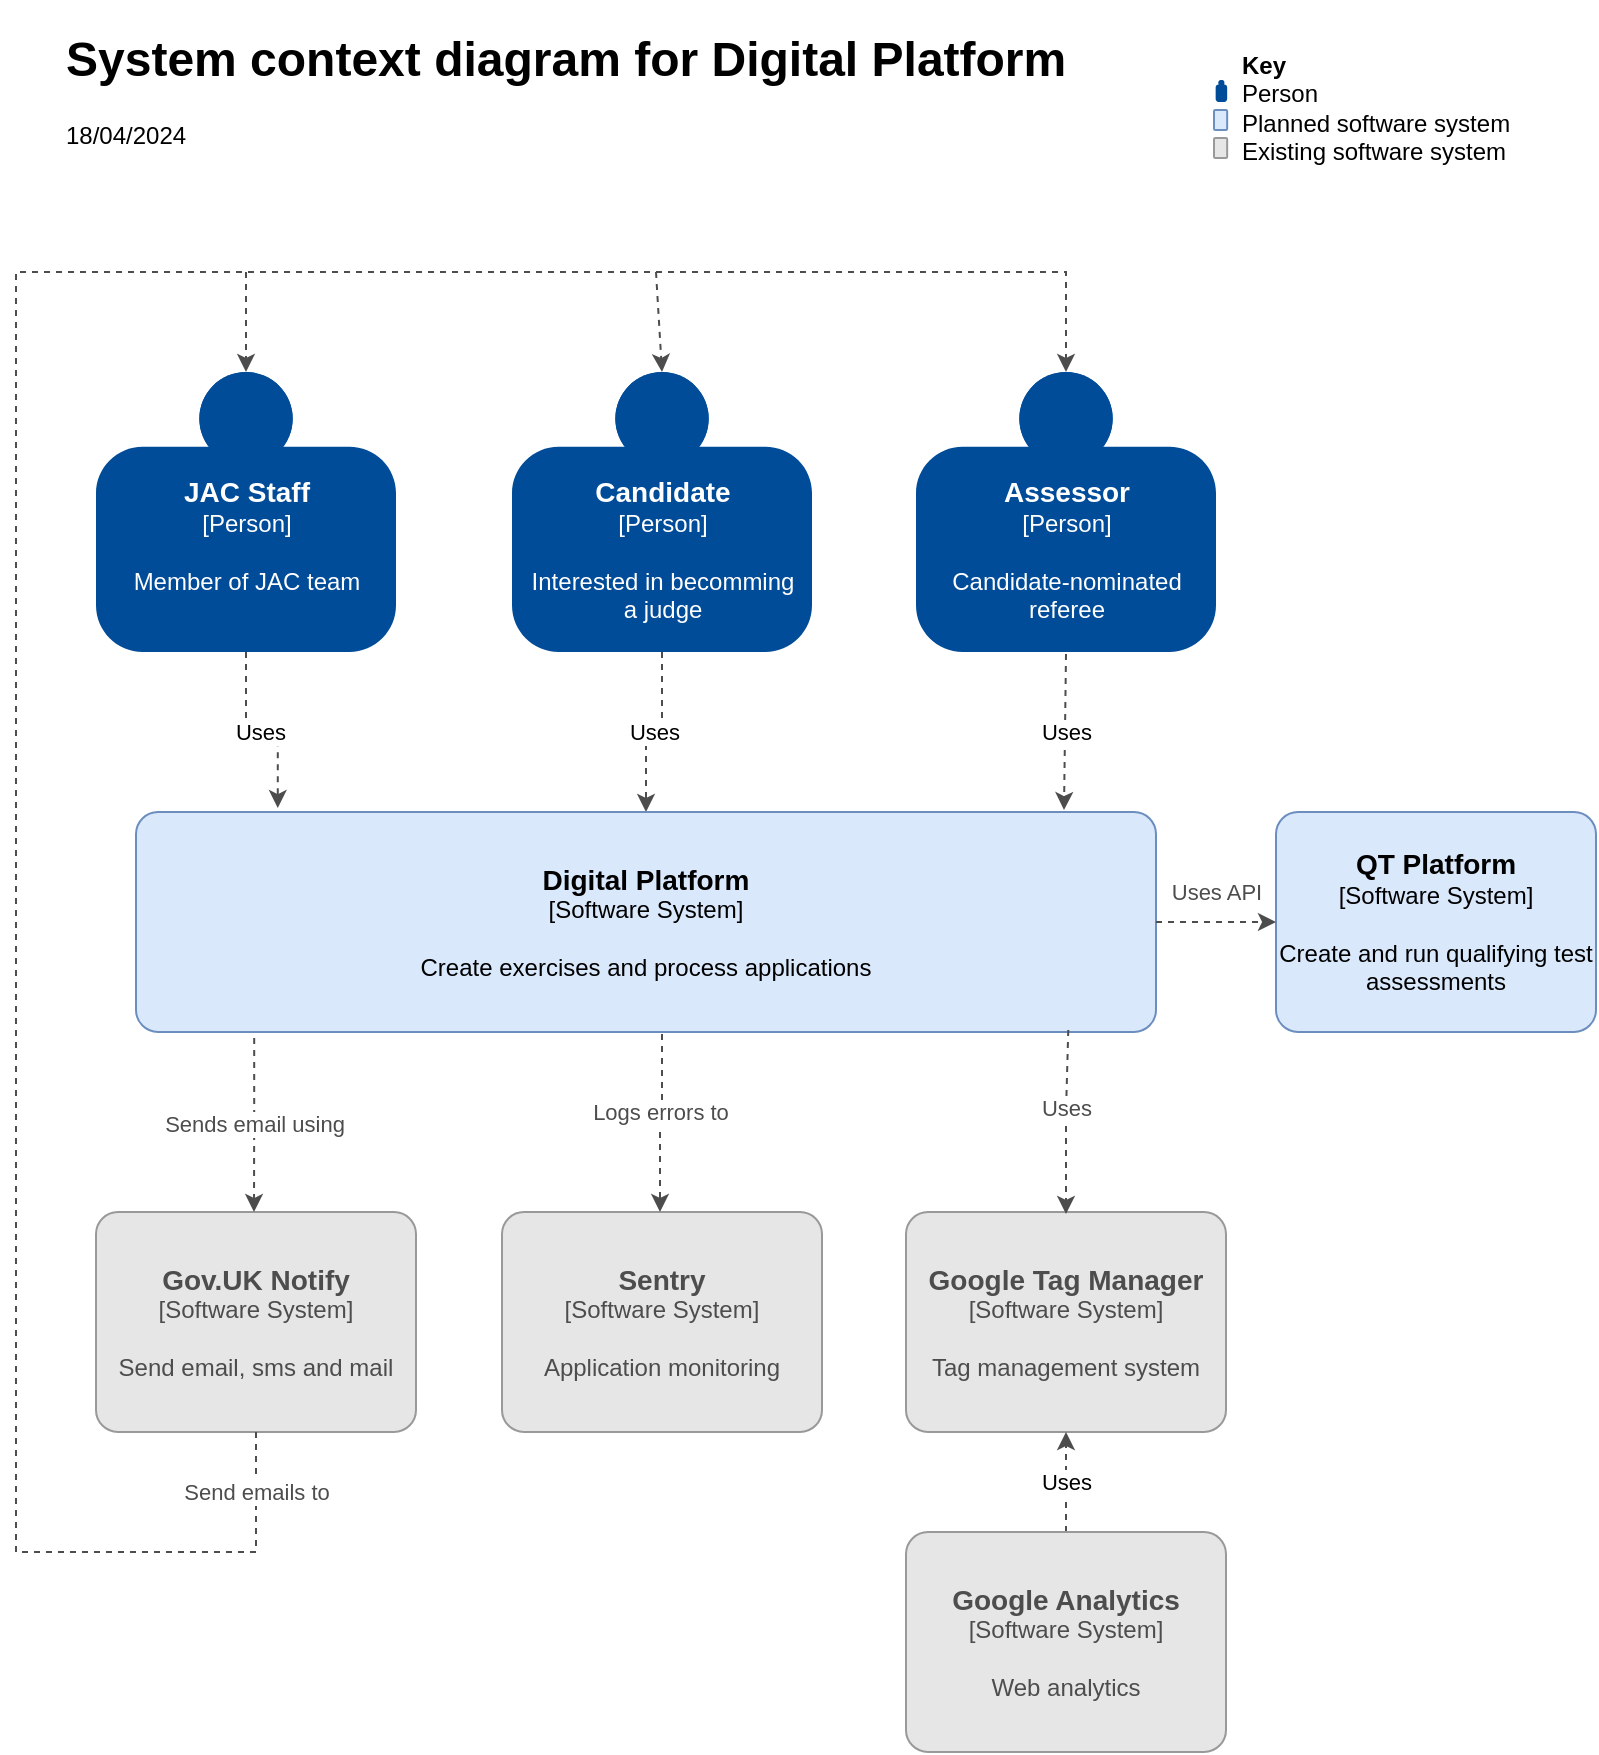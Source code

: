 <mxfile version="24.2.5" type="github" pages="3">
  <diagram id="oyVTfbrthm_-wxzk1ZXb" name="Context">
    <mxGraphModel dx="1026" dy="686" grid="1" gridSize="10" guides="1" tooltips="1" connect="1" arrows="1" fold="1" page="1" pageScale="1" pageWidth="827" pageHeight="1169" math="0" shadow="0">
      <root>
        <mxCell id="0" />
        <mxCell id="1" parent="0" />
        <mxCell id="NtYJZDPGMn4Rj3Byr3jy-1" value="Uses" style="edgeStyle=orthogonalEdgeStyle;rounded=0;orthogonalLoop=1;jettySize=auto;html=1;dashed=1;endArrow=classic;endFill=1;strokeColor=#4D4D4D;fontColor=#000000;entryX=0.139;entryY=-0.018;entryDx=0;entryDy=0;entryPerimeter=0;" parent="1" source="Yy4u_d4SeMjxJnoAWtQS-2" target="Yy4u_d4SeMjxJnoAWtQS-10" edge="1">
          <mxGeometry relative="1" as="geometry" />
        </mxCell>
        <mxCell id="Yy4u_d4SeMjxJnoAWtQS-2" value="&lt;div&gt;&lt;font size=&quot;1&quot;&gt;&lt;b style=&quot;font-size: 14px&quot;&gt;JAC Staff&lt;/b&gt;&lt;/font&gt;&lt;/div&gt;&lt;div&gt;[Person]&lt;b&gt;&lt;br&gt;&lt;/b&gt;&lt;/div&gt;&lt;div&gt;&lt;b&gt;&lt;br&gt;&lt;/b&gt;&lt;/div&gt;&lt;div&gt;Member of JAC team&lt;/div&gt;&lt;div&gt;&lt;b&gt;&lt;br&gt;&lt;/b&gt;&lt;/div&gt;" style="html=1;dashed=0;whitespace=wrap;shape=mxgraph.c4.person;align=center;points=[[0.5,0,0],[1,0.5,0],[1,0.75,0],[0.75,1,0],[0.5,1,0],[0.25,1,0],[0,0.75,0],[0,0.5,0]];fillColor=#004C99;fontColor=#FFFFFF;strokeColor=none;" parent="1" vertex="1">
          <mxGeometry x="70" y="230" width="150" height="140" as="geometry" />
        </mxCell>
        <mxCell id="Yy4u_d4SeMjxJnoAWtQS-7" style="edgeStyle=orthogonalEdgeStyle;rounded=0;orthogonalLoop=1;jettySize=auto;html=1;exitX=0.5;exitY=1;exitDx=0;exitDy=0;exitPerimeter=0;" parent="1" source="Yy4u_d4SeMjxJnoAWtQS-2" target="Yy4u_d4SeMjxJnoAWtQS-2" edge="1">
          <mxGeometry relative="1" as="geometry" />
        </mxCell>
        <mxCell id="NtYJZDPGMn4Rj3Byr3jy-10" value="&lt;div&gt;Uses&lt;/div&gt;" style="edgeStyle=orthogonalEdgeStyle;rounded=0;orthogonalLoop=1;jettySize=auto;html=1;dashed=1;endArrow=classic;endFill=1;strokeColor=#4D4D4D;fontColor=#000000;" parent="1" source="Yy4u_d4SeMjxJnoAWtQS-8" target="Yy4u_d4SeMjxJnoAWtQS-10" edge="1">
          <mxGeometry relative="1" as="geometry" />
        </mxCell>
        <mxCell id="Yy4u_d4SeMjxJnoAWtQS-8" value="&lt;div&gt;&lt;font size=&quot;1&quot;&gt;&lt;b style=&quot;font-size: 14px&quot;&gt;Candidate&lt;/b&gt;&lt;/font&gt;&lt;/div&gt;&lt;div&gt;[Person]&lt;b&gt;&lt;br&gt;&lt;/b&gt;&lt;/div&gt;&lt;div&gt;&lt;b&gt;&lt;br&gt;&lt;/b&gt;&lt;/div&gt;&lt;div&gt;Interested in becomming&lt;/div&gt;&lt;div&gt; a judge&lt;b&gt;&lt;br&gt;&lt;/b&gt;&lt;/div&gt;" style="html=1;dashed=0;whitespace=wrap;shape=mxgraph.c4.person;align=center;points=[[0.5,0,0],[1,0.5,0],[1,0.75,0],[0.75,1,0],[0.5,1,0],[0.25,1,0],[0,0.75,0],[0,0.5,0]];fillColor=#004C99;fontColor=#FFFFFF;strokeColor=none;" parent="1" vertex="1">
          <mxGeometry x="278" y="230" width="150" height="140" as="geometry" />
        </mxCell>
        <mxCell id="Yy4u_d4SeMjxJnoAWtQS-9" value="&lt;div&gt;&lt;font size=&quot;1&quot;&gt;&lt;b style=&quot;font-size: 14px&quot;&gt;Assessor&lt;/b&gt;&lt;/font&gt;&lt;/div&gt;&lt;div&gt;[Person]&lt;b&gt;&lt;br&gt;&lt;/b&gt;&lt;/div&gt;&lt;div&gt;&lt;b&gt;&lt;br&gt;&lt;/b&gt;&lt;/div&gt;&lt;div&gt;Candidate-nominated &lt;br&gt;&lt;/div&gt;&lt;div&gt;referee&lt;b&gt;&lt;br&gt;&lt;/b&gt;&lt;/div&gt;" style="html=1;dashed=0;whitespace=wrap;shape=mxgraph.c4.person;align=center;points=[[0.5,0,0],[1,0.5,0],[1,0.75,0],[0.75,1,0],[0.5,1,0],[0.25,1,0],[0,0.75,0],[0,0.5,0]];fillColor=#004C99;fontColor=#FFFFFF;strokeColor=none;" parent="1" vertex="1">
          <mxGeometry x="480" y="230" width="150" height="140" as="geometry" />
        </mxCell>
        <UserObject label="&lt;font size=&quot;1&quot;&gt;&lt;b style=&quot;font-size: 14px&quot;&gt;Digital Platform&lt;br&gt;&lt;/b&gt;&lt;/font&gt;&lt;div&gt;[Software System]&lt;/div&gt;&lt;br&gt;&lt;div&gt;Create exercises and process applications&lt;br&gt;&lt;/div&gt;" id="Yy4u_d4SeMjxJnoAWtQS-10">
          <mxCell style="rounded=1;whiteSpace=wrap;html=1;labelBackgroundColor=none;fillColor=#dae8fc;fontColor=#000000;align=center;arcSize=10;strokeColor=#6c8ebf;points=[[0.25,0,0],[0.5,0,0],[0.75,0,0],[1,0.25,0],[1,0.5,0],[1,0.75,0],[0.75,1,0],[0.5,1,0],[0.25,1,0],[0,0.75,0],[0,0.5,0],[0,0.25,0]];" parent="1" vertex="1">
            <mxGeometry x="90" y="450" width="510" height="110" as="geometry" />
          </mxCell>
        </UserObject>
        <mxCell id="Yy4u_d4SeMjxJnoAWtQS-14" value="&lt;b style=&quot;font-size: 14px&quot;&gt;Gov.UK Notify&lt;br&gt;&lt;/b&gt;&lt;div&gt;[Software System]&lt;/div&gt;&lt;br&gt;&lt;div&gt;Send email, sms and mail&lt;br&gt;&lt;/div&gt;" style="rounded=1;whiteSpace=wrap;html=1;labelBackgroundColor=none;align=center;arcSize=10;points=[[0.25,0,0],[0.5,0,0],[0.75,0,0],[1,0.25,0],[1,0.5,0],[1,0.75,0],[0.75,1,0],[0.5,1,0],[0.25,1,0],[0,0.75,0],[0,0.5,0],[0,0.25,0]];fillColor=#E6E6E6;fontColor=#4D4D4D;strokeColor=#999999;" parent="1" vertex="1">
          <mxGeometry x="70" y="650" width="160" height="110.0" as="geometry" />
        </mxCell>
        <mxCell id="Yy4u_d4SeMjxJnoAWtQS-22" value="" style="endArrow=none;html=1;rounded=0;dashed=1;strokeColor=#4D4D4D;fontColor=#4D4D4D;" parent="1" edge="1">
          <mxGeometry width="50" height="50" relative="1" as="geometry">
            <mxPoint x="353" y="600" as="sourcePoint" />
            <mxPoint x="353" y="560" as="targetPoint" />
            <Array as="points" />
          </mxGeometry>
        </mxCell>
        <mxCell id="Yy4u_d4SeMjxJnoAWtQS-24" value="Sends email using" style="edgeStyle=orthogonalEdgeStyle;rounded=0;orthogonalLoop=1;jettySize=auto;html=1;dashed=1;strokeColor=#4D4D4D;fontColor=#4D4D4D;exitX=0.028;exitY=1.027;exitDx=0;exitDy=0;exitPerimeter=0;" parent="1" edge="1">
          <mxGeometry relative="1" as="geometry">
            <mxPoint x="149.1" y="562.97" as="sourcePoint" />
            <mxPoint x="149" y="650" as="targetPoint" />
            <mxPoint as="offset" />
            <Array as="points">
              <mxPoint x="149" y="600" />
              <mxPoint x="149" y="600" />
            </Array>
          </mxGeometry>
        </mxCell>
        <mxCell id="Yy4u_d4SeMjxJnoAWtQS-25" value="Send emails to" style="endArrow=classic;html=1;edgeStyle=orthogonalEdgeStyle;rounded=0;entryX=0.5;entryY=0;entryDx=0;entryDy=0;entryPerimeter=0;dashed=1;strokeColor=#4D4D4D;fontColor=#4D4D4D;exitX=0.5;exitY=1;exitDx=0;exitDy=0;exitPerimeter=0;" parent="1" source="Yy4u_d4SeMjxJnoAWtQS-14" target="Yy4u_d4SeMjxJnoAWtQS-9" edge="1">
          <mxGeometry x="-0.957" width="50" height="50" relative="1" as="geometry">
            <mxPoint x="400" y="560" as="sourcePoint" />
            <mxPoint x="560" y="160" as="targetPoint" />
            <Array as="points">
              <mxPoint x="150" y="820" />
              <mxPoint x="30" y="820" />
              <mxPoint x="30" y="180" />
              <mxPoint x="555" y="180" />
            </Array>
            <mxPoint as="offset" />
          </mxGeometry>
        </mxCell>
        <mxCell id="Yy4u_d4SeMjxJnoAWtQS-26" value="" style="endArrow=classic;html=1;dashed=1;rounded=0;entryX=0.5;entryY=0;entryDx=0;entryDy=0;entryPerimeter=0;strokeColor=#4D4D4D;fontColor=#4D4D4D;" parent="1" target="Yy4u_d4SeMjxJnoAWtQS-8" edge="1">
          <mxGeometry width="50" height="50" relative="1" as="geometry">
            <mxPoint x="350" y="180" as="sourcePoint" />
            <mxPoint x="450" y="170" as="targetPoint" />
          </mxGeometry>
        </mxCell>
        <mxCell id="Yy4u_d4SeMjxJnoAWtQS-27" value="" style="endArrow=classic;html=1;dashed=1;rounded=0;entryX=0.5;entryY=0;entryDx=0;entryDy=0;entryPerimeter=0;strokeColor=#4D4D4D;fontColor=#4D4D4D;" parent="1" edge="1">
          <mxGeometry width="50" height="50" relative="1" as="geometry">
            <mxPoint x="145" y="180" as="sourcePoint" />
            <mxPoint x="145" y="230" as="targetPoint" />
          </mxGeometry>
        </mxCell>
        <mxCell id="Yy4u_d4SeMjxJnoAWtQS-28" value="&lt;b style=&quot;font-size: 14px&quot;&gt;Sentry&lt;br&gt;&lt;/b&gt;&lt;div&gt;[Software System]&lt;/div&gt;&lt;br&gt;&lt;div&gt;Application monitoring&lt;br&gt;&lt;/div&gt;" style="rounded=1;whiteSpace=wrap;html=1;labelBackgroundColor=none;align=center;arcSize=10;points=[[0.25,0,0],[0.5,0,0],[0.75,0,0],[1,0.25,0],[1,0.5,0],[1,0.75,0],[0.75,1,0],[0.5,1,0],[0.25,1,0],[0,0.75,0],[0,0.5,0],[0,0.25,0]];fillColor=#E6E6E6;fontColor=#4D4D4D;strokeColor=#999999;" parent="1" vertex="1">
          <mxGeometry x="273" y="650" width="160" height="110.0" as="geometry" />
        </mxCell>
        <mxCell id="Yy4u_d4SeMjxJnoAWtQS-29" value="Logs errors to" style="endArrow=classic;html=1;dashed=1;rounded=0;strokeColor=#4D4D4D;fontColor=#4D4D4D;" parent="1" edge="1">
          <mxGeometry x="-1" y="-10" width="50" height="50" relative="1" as="geometry">
            <mxPoint x="352" y="610" as="sourcePoint" />
            <mxPoint x="352" y="650" as="targetPoint" />
            <mxPoint x="10" y="-10" as="offset" />
          </mxGeometry>
        </mxCell>
        <mxCell id="Yy4u_d4SeMjxJnoAWtQS-30" value="&lt;font style=&quot;font-size: 14px&quot;&gt;&lt;b&gt;Google Tag Manager&lt;br&gt;&lt;/b&gt;&lt;/font&gt;&lt;div&gt;&lt;font style=&quot;font-size: 12px&quot;&gt;[&lt;/font&gt;Software System]&lt;/div&gt;&lt;br&gt;&lt;div&gt;Tag management system&lt;br&gt;&lt;/div&gt;" style="rounded=1;whiteSpace=wrap;html=1;labelBackgroundColor=none;align=center;arcSize=10;points=[[0.25,0,0],[0.5,0,0],[0.75,0,0],[1,0.25,0],[1,0.5,0],[1,0.75,0],[0.75,1,0],[0.5,1,0],[0.25,1,0],[0,0.75,0],[0,0.5,0],[0,0.25,0]];fillColor=#E6E6E6;fontColor=#4D4D4D;strokeColor=#999999;" parent="1" vertex="1">
          <mxGeometry x="475" y="650" width="160" height="110.0" as="geometry" />
        </mxCell>
        <mxCell id="Yy4u_d4SeMjxJnoAWtQS-39" value="Uses" style="edgeStyle=orthogonalEdgeStyle;rounded=0;orthogonalLoop=1;jettySize=auto;html=1;dashed=1;endArrow=classic;endFill=1;strokeColor=#4D4D4D;fontColor=#000000;" parent="1" source="Yy4u_d4SeMjxJnoAWtQS-31" target="Yy4u_d4SeMjxJnoAWtQS-30" edge="1">
          <mxGeometry relative="1" as="geometry" />
        </mxCell>
        <mxCell id="Yy4u_d4SeMjxJnoAWtQS-31" value="&lt;b style=&quot;font-size: 14px&quot;&gt;Google Analytics&lt;br&gt;&lt;/b&gt;&lt;div&gt;[Software System]&lt;/div&gt;&lt;br&gt;&lt;div&gt;Web analytics&lt;br&gt;&lt;/div&gt;" style="rounded=1;whiteSpace=wrap;html=1;labelBackgroundColor=none;align=center;arcSize=10;points=[[0.25,0,0],[0.5,0,0],[0.75,0,0],[1,0.25,0],[1,0.5,0],[1,0.75,0],[0.75,1,0],[0.5,1,0],[0.25,1,0],[0,0.75,0],[0,0.5,0],[0,0.25,0]];fillColor=#E6E6E6;fontColor=#4D4D4D;strokeColor=#999999;" parent="1" vertex="1">
          <mxGeometry x="475" y="810" width="160" height="110.0" as="geometry" />
        </mxCell>
        <mxCell id="Yy4u_d4SeMjxJnoAWtQS-32" value="Uses" style="endArrow=classic;html=1;dashed=1;rounded=0;entryX=0.5;entryY=0;entryDx=0;entryDy=0;entryPerimeter=0;strokeColor=#4D4D4D;fontColor=#4D4D4D;exitX=0.914;exitY=0.991;exitDx=0;exitDy=0;exitPerimeter=0;" parent="1" source="Yy4u_d4SeMjxJnoAWtQS-10" edge="1">
          <mxGeometry x="-0.146" width="50" height="50" relative="1" as="geometry">
            <mxPoint x="555" y="601" as="sourcePoint" />
            <mxPoint x="555" y="651" as="targetPoint" />
            <mxPoint as="offset" />
            <Array as="points">
              <mxPoint x="555" y="600" />
            </Array>
          </mxGeometry>
        </mxCell>
        <mxCell id="Yy4u_d4SeMjxJnoAWtQS-34" value="&lt;h1&gt;System context diagram for Digital Platform&lt;br&gt;&lt;/h1&gt;&lt;p&gt;18/04/2024&lt;/p&gt;" style="text;html=1;strokeColor=none;fillColor=none;spacing=5;spacingTop=-20;whiteSpace=wrap;overflow=hidden;rounded=0;align=left;" parent="1" vertex="1">
          <mxGeometry x="50" y="54" width="540" height="70" as="geometry" />
        </mxCell>
        <mxCell id="Yy4u_d4SeMjxJnoAWtQS-47" value="" style="group" parent="1" vertex="1" connectable="0">
          <mxGeometry x="629" y="71" width="191" height="53" as="geometry" />
        </mxCell>
        <mxCell id="Yy4u_d4SeMjxJnoAWtQS-42" value="" style="html=1;dashed=0;whitespace=wrap;shape=mxgraph.c4.person;align=center;points=[[0.5,0,0],[1,0.5,0],[1,0.75,0],[0.75,1,0],[0.5,1,0],[0.25,1,0],[0,0.75,0],[0,0.5,0]];fillColor=#004C99;fontColor=#FFFFFF;strokeColor=none;" parent="Yy4u_d4SeMjxJnoAWtQS-47" vertex="1">
          <mxGeometry x="0.823" y="13" width="5.763" height="11" as="geometry" />
        </mxCell>
        <mxCell id="Yy4u_d4SeMjxJnoAWtQS-43" value="&lt;div&gt;&lt;b&gt;Key&lt;/b&gt;&lt;br&gt;Person&lt;/div&gt;&lt;div&gt;Planned software system&lt;/div&gt;&lt;div&gt;Existing software system&lt;br&gt;&lt;/div&gt;" style="text;html=1;strokeColor=none;fillColor=none;align=left;verticalAlign=middle;whiteSpace=wrap;rounded=0;fontColor=#000000;" parent="Yy4u_d4SeMjxJnoAWtQS-47" vertex="1">
          <mxGeometry x="11.526" width="179.474" height="53" as="geometry" />
        </mxCell>
        <mxCell id="Yy4u_d4SeMjxJnoAWtQS-44" value="" style="rounded=1;whiteSpace=wrap;html=1;labelBackgroundColor=none;fillColor=#dae8fc;fontColor=#000000;align=center;arcSize=10;strokeColor=#6c8ebf;points=[[0.25,0,0],[0.5,0,0],[0.75,0,0],[1,0.25,0],[1,0.5,0],[1,0.75,0],[0.75,1,0],[0.5,1,0],[0.25,1,0],[0,0.75,0],[0,0.5,0],[0,0.25,0]];" parent="Yy4u_d4SeMjxJnoAWtQS-47" vertex="1">
          <mxGeometry y="28" width="6.586" height="10" as="geometry" />
        </mxCell>
        <mxCell id="Yy4u_d4SeMjxJnoAWtQS-46" value="" style="rounded=1;whiteSpace=wrap;html=1;labelBackgroundColor=none;fontColor=#000000;align=center;arcSize=10;points=[[0.25,0,0],[0.5,0,0],[0.75,0,0],[1,0.25,0],[1,0.5,0],[1,0.75,0],[0.75,1,0],[0.5,1,0],[0.25,1,0],[0,0.75,0],[0,0.5,0],[0,0.25,0]];fillColor=#E6E6E6;strokeColor=#999999;" parent="Yy4u_d4SeMjxJnoAWtQS-47" vertex="1">
          <mxGeometry y="42" width="6.586" height="10" as="geometry" />
        </mxCell>
        <mxCell id="NtYJZDPGMn4Rj3Byr3jy-9" value="Uses" style="endArrow=classic;html=1;dashed=1;strokeColor=#4D4D4D;fontColor=#000000;exitX=0.5;exitY=1;exitDx=0;exitDy=0;exitPerimeter=0;" parent="1" edge="1">
          <mxGeometry width="50" height="50" relative="1" as="geometry">
            <mxPoint x="555" y="371" as="sourcePoint" />
            <mxPoint x="554" y="449" as="targetPoint" />
          </mxGeometry>
        </mxCell>
        <UserObject label="&lt;font size=&quot;1&quot;&gt;&lt;b style=&quot;font-size: 14px&quot;&gt;QT Platform&lt;br&gt;&lt;/b&gt;&lt;/font&gt;&lt;div&gt;[Software System]&lt;/div&gt;&lt;br&gt;&lt;div&gt;Create and run qualifying test assessments&lt;br&gt;&lt;/div&gt;" id="9JTzkjEGTA2xXLJaUx-p-1">
          <mxCell style="rounded=1;whiteSpace=wrap;html=1;labelBackgroundColor=none;fillColor=#dae8fc;fontColor=#000000;align=center;arcSize=10;strokeColor=#6c8ebf;points=[[0.25,0,0],[0.5,0,0],[0.75,0,0],[1,0.25,0],[1,0.5,0],[1,0.75,0],[0.75,1,0],[0.5,1,0],[0.25,1,0],[0,0.75,0],[0,0.5,0],[0,0.25,0]];" vertex="1" parent="1">
            <mxGeometry x="660" y="450" width="160" height="110" as="geometry" />
          </mxCell>
        </UserObject>
        <mxCell id="9JTzkjEGTA2xXLJaUx-p-2" value="Uses API" style="endArrow=classic;html=1;dashed=1;rounded=0;entryX=0;entryY=0.5;entryDx=0;entryDy=0;entryPerimeter=0;strokeColor=#4D4D4D;fontColor=#4D4D4D;exitX=1;exitY=0.5;exitDx=0;exitDy=0;exitPerimeter=0;" edge="1" parent="1" source="Yy4u_d4SeMjxJnoAWtQS-10" target="9JTzkjEGTA2xXLJaUx-p-1">
          <mxGeometry y="15" width="50" height="50" relative="1" as="geometry">
            <mxPoint x="665" y="572" as="sourcePoint" />
            <mxPoint x="665" y="661" as="targetPoint" />
            <mxPoint as="offset" />
            <Array as="points">
              <mxPoint x="630" y="505" />
            </Array>
          </mxGeometry>
        </mxCell>
      </root>
    </mxGraphModel>
  </diagram>
  <diagram id="qIHdqA6hKMyGVF0FZv5K" name="Container">
    <mxGraphModel dx="1466" dy="1807" grid="1" gridSize="10" guides="1" tooltips="1" connect="1" arrows="1" fold="1" page="1" pageScale="1" pageWidth="1169" pageHeight="827" math="0" shadow="0">
      <root>
        <mxCell id="qgMI_8nPVHWgDjGu28tY-0" />
        <mxCell id="qgMI_8nPVHWgDjGu28tY-1" parent="qgMI_8nPVHWgDjGu28tY-0" />
        <mxCell id="d4kPaj57CPP4-XgVyVjP-19" value="&lt;div style=&quot;text-align: left ; font-size: 14px&quot;&gt;&lt;font size=&quot;1&quot;&gt;&lt;b style=&quot;font-size: 12px ; line-height: 100%&quot;&gt;Digital Platform&lt;/b&gt;&lt;/font&gt;&lt;br&gt;&lt;/div&gt;&lt;div style=&quot;text-align: left&quot;&gt;&lt;font style=&quot;font-size: 10px&quot;&gt;[Software System]&lt;/font&gt;&lt;/div&gt;" style="rounded=1;whiteSpace=wrap;html=1;labelBackgroundColor=none;align=left;arcSize=5;verticalAlign=bottom;points=[[0.25,0,0],[0.5,0,0],[0.75,0,0],[1,0.25,0],[1,0.5,0],[1,0.75,0],[0.75,1,0],[0.5,1,0],[0.25,1,0],[0,0.75,0],[0,0.5,0],[0,0.25,0]];dashed=1;strokeWidth=1;perimeterSpacing=0;spacingLeft=4;spacingBottom=2;strokeColor=#6C8EBF;" parent="qgMI_8nPVHWgDjGu28tY-1" vertex="1">
          <mxGeometry x="90" y="-511" width="840" height="370" as="geometry" />
        </mxCell>
        <mxCell id="d4kPaj57CPP4-XgVyVjP-16" style="edgeStyle=orthogonalEdgeStyle;rounded=0;orthogonalLoop=1;jettySize=auto;html=1;entryX=0.5;entryY=0;entryDx=0;entryDy=0;entryPerimeter=0;dashed=1;endArrow=classic;endFill=1;strokeColor=#4D4D4D;fontColor=#000000;" parent="qgMI_8nPVHWgDjGu28tY-1" source="ME3mW_0argk6ZvIcgB3c-7" target="Z5H9BcT7CgaYJNZk_hKb-2" edge="1">
          <mxGeometry relative="1" as="geometry">
            <Array as="points">
              <mxPoint x="305" y="-341" />
              <mxPoint x="410" y="-341" />
            </Array>
          </mxGeometry>
        </mxCell>
        <mxCell id="ME3mW_0argk6ZvIcgB3c-0" value="Uses" style="edgeStyle=orthogonalEdgeStyle;rounded=0;orthogonalLoop=1;jettySize=auto;html=1;strokeColor=#4D4D4D;fontColor=#4D4D4D;dashed=1;" parent="qgMI_8nPVHWgDjGu28tY-1" source="ME3mW_0argk6ZvIcgB3c-1" target="ME3mW_0argk6ZvIcgB3c-7" edge="1">
          <mxGeometry relative="1" as="geometry">
            <Array as="points">
              <mxPoint x="310" y="-551" />
              <mxPoint x="310" y="-551" />
            </Array>
          </mxGeometry>
        </mxCell>
        <mxCell id="ME3mW_0argk6ZvIcgB3c-1" value="&lt;div&gt;&lt;font size=&quot;1&quot;&gt;&lt;b style=&quot;font-size: 14px&quot;&gt;JAC Staff&lt;/b&gt;&lt;/font&gt;&lt;/div&gt;&lt;div&gt;[Person]&lt;b&gt;&lt;br&gt;&lt;/b&gt;&lt;/div&gt;&lt;div&gt;&lt;b&gt;&lt;br&gt;&lt;/b&gt;&lt;/div&gt;&lt;div&gt;Member of JAC team&lt;/div&gt;&lt;div&gt;&lt;b&gt;&lt;br&gt;&lt;/b&gt;&lt;/div&gt;" style="html=1;dashed=0;whitespace=wrap;shape=mxgraph.c4.person;align=center;points=[[0.5,0,0],[1,0.5,0],[1,0.75,0],[0.75,1,0],[0.5,1,0],[0.25,1,0],[0,0.75,0],[0,0.5,0]];fillColor=#004C99;fontColor=#FFFFFF;strokeColor=none;" parent="qgMI_8nPVHWgDjGu28tY-1" vertex="1">
          <mxGeometry x="235" y="-711" width="150" height="140" as="geometry" />
        </mxCell>
        <mxCell id="ME3mW_0argk6ZvIcgB3c-2" style="edgeStyle=orthogonalEdgeStyle;rounded=0;orthogonalLoop=1;jettySize=auto;html=1;exitX=0.5;exitY=1;exitDx=0;exitDy=0;exitPerimeter=0;" parent="qgMI_8nPVHWgDjGu28tY-1" source="ME3mW_0argk6ZvIcgB3c-1" target="ME3mW_0argk6ZvIcgB3c-1" edge="1">
          <mxGeometry relative="1" as="geometry" />
        </mxCell>
        <mxCell id="ME3mW_0argk6ZvIcgB3c-3" value="&lt;div&gt;Uses&lt;/div&gt;" style="edgeStyle=orthogonalEdgeStyle;rounded=0;orthogonalLoop=1;jettySize=auto;html=1;strokeColor=#4D4D4D;fontColor=#4D4D4D;dashed=1;" parent="qgMI_8nPVHWgDjGu28tY-1" source="ME3mW_0argk6ZvIcgB3c-4" target="ME3mW_0argk6ZvIcgB3c-9" edge="1">
          <mxGeometry relative="1" as="geometry" />
        </mxCell>
        <mxCell id="ME3mW_0argk6ZvIcgB3c-4" value="&lt;div&gt;&lt;font size=&quot;1&quot;&gt;&lt;b style=&quot;font-size: 14px&quot;&gt;Candidate&lt;/b&gt;&lt;/font&gt;&lt;/div&gt;&lt;div&gt;[Person]&lt;b&gt;&lt;br&gt;&lt;/b&gt;&lt;/div&gt;&lt;div&gt;&lt;b&gt;&lt;br&gt;&lt;/b&gt;&lt;/div&gt;&lt;div&gt;Interested in becomming&lt;/div&gt;&lt;div&gt; a judge&lt;b&gt;&lt;br&gt;&lt;/b&gt;&lt;/div&gt;" style="html=1;dashed=0;whitespace=wrap;shape=mxgraph.c4.person;align=center;points=[[0.5,0,0],[1,0.5,0],[1,0.75,0],[0.75,1,0],[0.5,1,0],[0.25,1,0],[0,0.75,0],[0,0.5,0]];fillColor=#004C99;fontColor=#FFFFFF;strokeColor=none;" parent="qgMI_8nPVHWgDjGu28tY-1" vertex="1">
          <mxGeometry x="435" y="-711" width="150" height="140" as="geometry" />
        </mxCell>
        <mxCell id="ME3mW_0argk6ZvIcgB3c-5" value="&lt;div&gt;Uses&lt;/div&gt;" style="edgeStyle=orthogonalEdgeStyle;rounded=0;orthogonalLoop=1;jettySize=auto;html=1;strokeColor=#4D4D4D;fontColor=#4D4D4D;dashed=1;" parent="qgMI_8nPVHWgDjGu28tY-1" source="ME3mW_0argk6ZvIcgB3c-6" target="ME3mW_0argk6ZvIcgB3c-10" edge="1">
          <mxGeometry relative="1" as="geometry">
            <Array as="points">
              <mxPoint x="710" y="-551" />
              <mxPoint x="710" y="-551" />
            </Array>
          </mxGeometry>
        </mxCell>
        <mxCell id="ME3mW_0argk6ZvIcgB3c-6" value="&lt;div&gt;&lt;font size=&quot;1&quot;&gt;&lt;b style=&quot;font-size: 14px&quot;&gt;Assessor&lt;/b&gt;&lt;/font&gt;&lt;/div&gt;&lt;div&gt;[Person]&lt;b&gt;&lt;br&gt;&lt;/b&gt;&lt;/div&gt;&lt;div&gt;&lt;b&gt;&lt;br&gt;&lt;/b&gt;&lt;/div&gt;&lt;div&gt;Candidate-nominated &lt;br&gt;&lt;/div&gt;&lt;div&gt;referee&lt;b&gt;&lt;br&gt;&lt;/b&gt;&lt;/div&gt;" style="html=1;dashed=0;whitespace=wrap;shape=mxgraph.c4.person;align=center;points=[[0.5,0,0],[1,0.5,0],[1,0.75,0],[0.75,1,0],[0.5,1,0],[0.25,1,0],[0,0.75,0],[0,0.5,0]];fillColor=#004C99;fontColor=#FFFFFF;strokeColor=none;" parent="qgMI_8nPVHWgDjGu28tY-1" vertex="1">
          <mxGeometry x="635" y="-711" width="150" height="140" as="geometry" />
        </mxCell>
        <mxCell id="d4kPaj57CPP4-XgVyVjP-11" value="Uses&lt;br&gt;[Firebase SDK]" style="edgeStyle=orthogonalEdgeStyle;rounded=0;orthogonalLoop=1;jettySize=auto;html=1;dashed=1;endArrow=classic;endFill=1;strokeColor=#4D4D4D;fontColor=#000000;entryX=0.5;entryY=0;entryDx=0;entryDy=0;entryPerimeter=0;" parent="qgMI_8nPVHWgDjGu28tY-1" source="ME3mW_0argk6ZvIcgB3c-7" target="d4kPaj57CPP4-XgVyVjP-18" edge="1">
          <mxGeometry x="-0.752" relative="1" as="geometry">
            <mxPoint x="200" y="-315" as="targetPoint" />
            <Array as="points">
              <mxPoint x="305" y="-341" />
              <mxPoint x="210" y="-341" />
            </Array>
            <mxPoint as="offset" />
          </mxGeometry>
        </mxCell>
        <mxCell id="oCIllZJ2TLv4YCGPpEvn-2" style="edgeStyle=none;rounded=0;orthogonalLoop=1;jettySize=auto;html=1;exitX=1;exitY=0.75;exitDx=0;exitDy=0;exitPerimeter=0;dashed=1;endArrow=classic;endFill=1;strokeColor=#4D4D4D;fontColor=#000000;entryX=0;entryY=0.5;entryDx=0;entryDy=0;entryPerimeter=0;" parent="qgMI_8nPVHWgDjGu28tY-1" source="ME3mW_0argk6ZvIcgB3c-7" target="ME3mW_0argk6ZvIcgB3c-17" edge="1">
          <mxGeometry relative="1" as="geometry">
            <mxPoint x="970" y="-291" as="targetPoint" />
          </mxGeometry>
        </mxCell>
        <mxCell id="oCIllZJ2TLv4YCGPpEvn-5" style="edgeStyle=none;rounded=0;orthogonalLoop=1;jettySize=auto;html=1;exitX=1;exitY=0.25;exitDx=0;exitDy=0;exitPerimeter=0;entryX=0;entryY=0.5;entryDx=0;entryDy=0;entryPerimeter=0;dashed=1;endArrow=classic;endFill=1;strokeColor=#4D4D4D;fontColor=#000000;" parent="qgMI_8nPVHWgDjGu28tY-1" source="ME3mW_0argk6ZvIcgB3c-7" target="ME3mW_0argk6ZvIcgB3c-19" edge="1">
          <mxGeometry relative="1" as="geometry" />
        </mxCell>
        <UserObject label="&lt;font size=&quot;1&quot;&gt;&lt;b style=&quot;font-size: 14px&quot;&gt;Admin&lt;/b&gt;&lt;/font&gt;&lt;div&gt;[Container: Vue SPA]&lt;/div&gt;&lt;br&gt;&lt;div&gt;Create an exercise&lt;br&gt;&lt;/div&gt;" id="ME3mW_0argk6ZvIcgB3c-7">
          <mxCell style="rounded=1;whiteSpace=wrap;html=1;labelBackgroundColor=none;fillColor=#dae8fc;fontColor=#000000;align=center;arcSize=10;strokeColor=#6c8ebf;points=[[0.25,0,0],[0.5,0,0],[0.75,0,0],[1,0.25,0],[1,0.5,0],[1,0.75,0],[0.75,1,0],[0.5,1,0],[0.25,1,0],[0,0.75,0],[0,0.5,0],[0,0.25,0]];" parent="qgMI_8nPVHWgDjGu28tY-1" vertex="1">
            <mxGeometry x="230" y="-491" width="160" height="110.0" as="geometry" />
          </mxCell>
        </UserObject>
        <mxCell id="d4kPaj57CPP4-XgVyVjP-13" style="edgeStyle=orthogonalEdgeStyle;rounded=0;orthogonalLoop=1;jettySize=auto;html=1;entryX=0.5;entryY=0;entryDx=0;entryDy=0;entryPerimeter=0;dashed=1;endArrow=classic;endFill=1;strokeColor=#4D4D4D;fontColor=#000000;" parent="qgMI_8nPVHWgDjGu28tY-1" source="ME3mW_0argk6ZvIcgB3c-9" target="Z5H9BcT7CgaYJNZk_hKb-1" edge="1">
          <mxGeometry relative="1" as="geometry">
            <Array as="points">
              <mxPoint x="510" y="-341" />
              <mxPoint x="610" y="-341" />
            </Array>
          </mxGeometry>
        </mxCell>
        <mxCell id="d4kPaj57CPP4-XgVyVjP-14" value="Uses&lt;br&gt;[Firebase SDK]" style="edgeStyle=orthogonalEdgeStyle;rounded=0;orthogonalLoop=1;jettySize=auto;html=1;dashed=1;endArrow=classic;endFill=1;strokeColor=#4D4D4D;fontColor=#000000;" parent="qgMI_8nPVHWgDjGu28tY-1" source="ME3mW_0argk6ZvIcgB3c-9" target="Z5H9BcT7CgaYJNZk_hKb-2" edge="1">
          <mxGeometry x="-0.767" relative="1" as="geometry">
            <Array as="points">
              <mxPoint x="510" y="-341" />
              <mxPoint x="410" y="-341" />
            </Array>
            <mxPoint as="offset" />
          </mxGeometry>
        </mxCell>
        <mxCell id="oCIllZJ2TLv4YCGPpEvn-1" style="edgeStyle=none;rounded=0;orthogonalLoop=1;jettySize=auto;html=1;exitX=1;exitY=0.75;exitDx=0;exitDy=0;exitPerimeter=0;entryX=0;entryY=0.5;entryDx=0;entryDy=0;entryPerimeter=0;dashed=1;endArrow=classic;endFill=1;strokeColor=#4D4D4D;fontColor=#000000;" parent="qgMI_8nPVHWgDjGu28tY-1" source="ME3mW_0argk6ZvIcgB3c-9" target="ME3mW_0argk6ZvIcgB3c-17" edge="1">
          <mxGeometry relative="1" as="geometry" />
        </mxCell>
        <mxCell id="ME3mW_0argk6ZvIcgB3c-9" value="&lt;font size=&quot;1&quot;&gt;&lt;b style=&quot;font-size: 14px&quot;&gt;Apply&lt;/b&gt;&lt;/font&gt;&lt;div&gt;[Container: Vue SPA]&lt;/div&gt;&lt;br&gt;&lt;div&gt;Apply to become a judge&lt;/div&gt;" style="rounded=1;whiteSpace=wrap;html=1;labelBackgroundColor=none;fillColor=#dae8fc;fontColor=#000000;align=center;arcSize=10;strokeColor=#6c8ebf;points=[[0.25,0,0],[0.5,0,0],[0.75,0,0],[1,0.25,0],[1,0.5,0],[1,0.75,0],[0.75,1,0],[0.5,1,0],[0.25,1,0],[0,0.75,0],[0,0.5,0],[0,0.25,0]];" parent="qgMI_8nPVHWgDjGu28tY-1" vertex="1">
          <mxGeometry x="430" y="-491" width="160" height="110.0" as="geometry" />
        </mxCell>
        <mxCell id="d4kPaj57CPP4-XgVyVjP-17" style="edgeStyle=orthogonalEdgeStyle;rounded=0;orthogonalLoop=1;jettySize=auto;html=1;dashed=1;endArrow=classic;endFill=1;strokeColor=#4D4D4D;fontColor=#000000;entryX=0.5;entryY=0;entryDx=0;entryDy=0;entryPerimeter=0;" parent="qgMI_8nPVHWgDjGu28tY-1" source="ME3mW_0argk6ZvIcgB3c-10" target="Z5H9BcT7CgaYJNZk_hKb-1" edge="1">
          <mxGeometry relative="1" as="geometry">
            <mxPoint x="690" y="-341" as="targetPoint" />
            <Array as="points">
              <mxPoint x="715" y="-341" />
              <mxPoint x="610" y="-341" />
            </Array>
          </mxGeometry>
        </mxCell>
        <mxCell id="oCIllZJ2TLv4YCGPpEvn-0" value="Logs errors to" style="edgeStyle=none;rounded=0;orthogonalLoop=1;jettySize=auto;html=1;entryX=0;entryY=0.5;entryDx=0;entryDy=0;entryPerimeter=0;dashed=1;endArrow=classic;endFill=1;strokeColor=#4D4D4D;fontColor=#000000;" parent="qgMI_8nPVHWgDjGu28tY-1" source="ME3mW_0argk6ZvIcgB3c-10" target="ME3mW_0argk6ZvIcgB3c-17" edge="1">
          <mxGeometry x="0.237" y="-13" relative="1" as="geometry">
            <mxPoint as="offset" />
          </mxGeometry>
        </mxCell>
        <mxCell id="ME3mW_0argk6ZvIcgB3c-11" value="&lt;b style=&quot;font-size: 14px&quot;&gt;Gov.UK Notify&lt;br&gt;&lt;/b&gt;&lt;div&gt;[Software System]&lt;/div&gt;&lt;br&gt;&lt;div&gt;Send email, sms and mail&lt;br&gt;&lt;/div&gt;" style="rounded=1;whiteSpace=wrap;html=1;labelBackgroundColor=none;align=center;arcSize=10;points=[[0.25,0,0],[0.5,0,0],[0.75,0,0],[1,0.25,0],[1,0.5,0],[1,0.75,0],[0.75,1,0],[0.5,1,0],[0.25,1,0],[0,0.75,0],[0,0.5,0],[0,0.25,0]];fillColor=#E6E6E6;fontColor=#4D4D4D;strokeColor=#999999;" parent="qgMI_8nPVHWgDjGu28tY-1" vertex="1">
          <mxGeometry x="730" y="-111" width="160" height="110.0" as="geometry" />
        </mxCell>
        <mxCell id="ME3mW_0argk6ZvIcgB3c-14" value="Send emails to" style="endArrow=classic;html=1;edgeStyle=orthogonalEdgeStyle;rounded=0;entryX=0.5;entryY=0;entryDx=0;entryDy=0;entryPerimeter=0;dashed=1;strokeColor=#4D4D4D;fontColor=#4D4D4D;" parent="qgMI_8nPVHWgDjGu28tY-1" source="ME3mW_0argk6ZvIcgB3c-11" target="ME3mW_0argk6ZvIcgB3c-6" edge="1">
          <mxGeometry x="-0.701" width="50" height="50" relative="1" as="geometry">
            <mxPoint x="560" y="-381" as="sourcePoint" />
            <mxPoint x="720" y="-781" as="targetPoint" />
            <Array as="points">
              <mxPoint x="50" y="-81" />
              <mxPoint x="50" y="-751" />
              <mxPoint x="710" y="-751" />
            </Array>
            <mxPoint as="offset" />
          </mxGeometry>
        </mxCell>
        <mxCell id="ME3mW_0argk6ZvIcgB3c-15" value="" style="endArrow=classic;html=1;dashed=1;rounded=0;entryX=0.5;entryY=0;entryDx=0;entryDy=0;entryPerimeter=0;strokeColor=#4D4D4D;fontColor=#4D4D4D;" parent="qgMI_8nPVHWgDjGu28tY-1" target="ME3mW_0argk6ZvIcgB3c-4" edge="1">
          <mxGeometry width="50" height="50" relative="1" as="geometry">
            <mxPoint x="510" y="-751" as="sourcePoint" />
            <mxPoint x="610" y="-771" as="targetPoint" />
          </mxGeometry>
        </mxCell>
        <mxCell id="ME3mW_0argk6ZvIcgB3c-16" value="" style="endArrow=classic;html=1;dashed=1;rounded=0;entryX=0.5;entryY=0;entryDx=0;entryDy=0;entryPerimeter=0;strokeColor=#4D4D4D;fontColor=#4D4D4D;" parent="qgMI_8nPVHWgDjGu28tY-1" target="ME3mW_0argk6ZvIcgB3c-1" edge="1">
          <mxGeometry width="50" height="50" relative="1" as="geometry">
            <mxPoint x="310" y="-751" as="sourcePoint" />
            <mxPoint x="305" y="-711" as="targetPoint" />
          </mxGeometry>
        </mxCell>
        <mxCell id="ME3mW_0argk6ZvIcgB3c-17" value="&lt;b style=&quot;font-size: 14px&quot;&gt;Sentry&lt;br&gt;&lt;/b&gt;&lt;div&gt;[Software System]&lt;/div&gt;&lt;br&gt;&lt;div&gt;Application monitoring&lt;br&gt;&lt;/div&gt;" style="rounded=1;whiteSpace=wrap;html=1;labelBackgroundColor=none;align=center;arcSize=10;points=[[0.25,0,0],[0.5,0,0],[0.75,0,0],[1,0.25,0],[1,0.5,0],[1,0.75,0],[0.75,1,0],[0.5,1,0],[0.25,1,0],[0,0.75,0],[0,0.5,0],[0,0.25,0]];fillColor=#E6E6E6;fontColor=#4D4D4D;strokeColor=#999999;" parent="qgMI_8nPVHWgDjGu28tY-1" vertex="1">
          <mxGeometry x="962" y="-351" width="160" height="110.0" as="geometry" />
        </mxCell>
        <mxCell id="ME3mW_0argk6ZvIcgB3c-19" value="&lt;font style=&quot;font-size: 14px&quot;&gt;&lt;b&gt;Google Tag Manager&lt;br&gt;&lt;/b&gt;&lt;/font&gt;&lt;div&gt;&lt;font style=&quot;font-size: 12px&quot;&gt;[&lt;/font&gt;Software System]&lt;/div&gt;&lt;br&gt;&lt;div&gt;Tag management system&lt;br&gt;&lt;/div&gt;" style="rounded=1;whiteSpace=wrap;html=1;labelBackgroundColor=none;align=center;arcSize=10;points=[[0.25,0,0],[0.5,0,0],[0.75,0,0],[1,0.25,0],[1,0.5,0],[1,0.75,0],[0.75,1,0],[0.5,1,0],[0.25,1,0],[0,0.75,0],[0,0.5,0],[0,0.25,0]];fillColor=#E6E6E6;fontColor=#4D4D4D;strokeColor=#999999;" parent="qgMI_8nPVHWgDjGu28tY-1" vertex="1">
          <mxGeometry x="962" y="-491" width="160" height="110.0" as="geometry" />
        </mxCell>
        <mxCell id="ME3mW_0argk6ZvIcgB3c-23" value="&lt;h1&gt;Container diagram for Digital Platform&lt;br&gt;&lt;span style=&quot;font-weight: normal;&quot;&gt;&lt;font style=&quot;font-size: 12px;&quot;&gt;18/04/2024&lt;/font&gt;&lt;/span&gt;&lt;/h1&gt;" style="text;html=1;strokeColor=none;fillColor=none;spacing=5;spacingTop=-20;whiteSpace=wrap;overflow=hidden;rounded=0;align=left;" parent="qgMI_8nPVHWgDjGu28tY-1" vertex="1">
          <mxGeometry x="20" y="-817.5" width="470" height="70" as="geometry" />
        </mxCell>
        <mxCell id="ME3mW_0argk6ZvIcgB3c-27" value="" style="group" parent="qgMI_8nPVHWgDjGu28tY-1" vertex="1" connectable="0">
          <mxGeometry x="920" y="-797" width="232" height="53" as="geometry" />
        </mxCell>
        <mxCell id="ME3mW_0argk6ZvIcgB3c-28" value="" style="html=1;dashed=0;whitespace=wrap;shape=mxgraph.c4.person;align=center;points=[[0.5,0,0],[1,0.5,0],[1,0.75,0],[0.75,1,0],[0.5,1,0],[0.25,1,0],[0,0.75,0],[0,0.5,0]];fillColor=#004C99;fontColor=#FFFFFF;strokeColor=none;" parent="ME3mW_0argk6ZvIcgB3c-27" vertex="1">
          <mxGeometry x="1" y="13" width="7" height="11" as="geometry" />
        </mxCell>
        <mxCell id="ME3mW_0argk6ZvIcgB3c-29" value="&lt;div&gt;&lt;b&gt;Key&lt;/b&gt;&lt;br&gt;Person&lt;/div&gt;&lt;div&gt;Planned software system&lt;/div&gt;&lt;div&gt;Existing software system&lt;br&gt;&lt;/div&gt;" style="text;html=1;strokeColor=none;fillColor=none;align=left;verticalAlign=middle;whiteSpace=wrap;rounded=0;fontColor=#000000;" parent="ME3mW_0argk6ZvIcgB3c-27" vertex="1">
          <mxGeometry x="14" width="218" height="53" as="geometry" />
        </mxCell>
        <mxCell id="ME3mW_0argk6ZvIcgB3c-30" value="" style="rounded=1;whiteSpace=wrap;html=1;labelBackgroundColor=none;fillColor=#dae8fc;fontColor=#000000;align=center;arcSize=10;strokeColor=#6c8ebf;points=[[0.25,0,0],[0.5,0,0],[0.75,0,0],[1,0.25,0],[1,0.5,0],[1,0.75,0],[0.75,1,0],[0.5,1,0],[0.25,1,0],[0,0.75,0],[0,0.5,0],[0,0.25,0]];" parent="ME3mW_0argk6ZvIcgB3c-27" vertex="1">
          <mxGeometry y="28" width="8" height="10" as="geometry" />
        </mxCell>
        <mxCell id="ME3mW_0argk6ZvIcgB3c-31" value="" style="rounded=1;whiteSpace=wrap;html=1;labelBackgroundColor=none;fontColor=#000000;align=center;arcSize=10;points=[[0.25,0,0],[0.5,0,0],[0.75,0,0],[1,0.25,0],[1,0.5,0],[1,0.75,0],[0.75,1,0],[0.5,1,0],[0.25,1,0],[0,0.75,0],[0,0.5,0],[0,0.25,0]];fillColor=#E6E6E6;strokeColor=#999999;" parent="ME3mW_0argk6ZvIcgB3c-27" vertex="1">
          <mxGeometry y="42" width="8" height="10" as="geometry" />
        </mxCell>
        <mxCell id="Z5H9BcT7CgaYJNZk_hKb-1" value="&lt;font size=&quot;1&quot;&gt;&lt;b style=&quot;font-size: 14px&quot;&gt;Cloud Storage&lt;br&gt;&lt;/b&gt;&lt;/font&gt;&lt;div&gt;[Container: Firebase / GCP]&lt;br&gt;&lt;/div&gt;&lt;br&gt;&lt;div&gt;Stores documents including assessments&lt;br&gt;&lt;/div&gt;" style="rounded=1;whiteSpace=wrap;html=1;labelBackgroundColor=none;fillColor=#dae8fc;fontColor=#000000;align=center;arcSize=10;strokeColor=#6c8ebf;points=[[0.25,0,0],[0.5,0,0],[0.75,0,0],[1,0.25,0],[1,0.5,0],[1,0.75,0],[0.75,1,0],[0.5,1,0],[0.25,1,0],[0,0.75,0],[0,0.5,0],[0,0.25,0]];" parent="qgMI_8nPVHWgDjGu28tY-1" vertex="1">
          <mxGeometry x="530" y="-300" width="160" height="110.0" as="geometry" />
        </mxCell>
        <mxCell id="Z5H9BcT7CgaYJNZk_hKb-2" value="&lt;font size=&quot;1&quot;&gt;&lt;b style=&quot;font-size: 14px&quot;&gt;Authentication&lt;/b&gt;&lt;/font&gt;&lt;div&gt;[Container: Firebase / GCP]&lt;/div&gt;&lt;br&gt;&lt;div&gt;Google and email authentication&lt;br&gt;&lt;/div&gt;" style="rounded=1;whiteSpace=wrap;html=1;labelBackgroundColor=none;fillColor=#dae8fc;fontColor=#000000;align=center;arcSize=10;strokeColor=#6c8ebf;points=[[0.25,0,0],[0.5,0,0],[0.75,0,0],[1,0.25,0],[1,0.5,0],[1,0.75,0],[0.75,1,0],[0.5,1,0],[0.25,1,0],[0,0.75,0],[0,0.5,0],[0,0.25,0]];" parent="qgMI_8nPVHWgDjGu28tY-1" vertex="1">
          <mxGeometry x="330" y="-300" width="160" height="110.0" as="geometry" />
        </mxCell>
        <mxCell id="H7DVfOk4aFpIhN0DfyVF-0" value="Sends e-mail using&lt;br&gt;[JSON/HTTPS]" style="rounded=0;orthogonalLoop=1;jettySize=auto;html=1;entryX=0.5;entryY=0;entryDx=0;entryDy=0;entryPerimeter=0;dashed=1;endArrow=classic;endFill=1;strokeColor=#4D4D4D;fontColor=#000000;" parent="qgMI_8nPVHWgDjGu28tY-1" source="Z5H9BcT7CgaYJNZk_hKb-3" target="ME3mW_0argk6ZvIcgB3c-11" edge="1">
          <mxGeometry relative="1" as="geometry" />
        </mxCell>
        <mxCell id="Z5H9BcT7CgaYJNZk_hKb-3" value="&lt;font size=&quot;1&quot;&gt;&lt;b style=&quot;font-size: 14px&quot;&gt;Cloud Functions&lt;br&gt;&lt;/b&gt;&lt;/font&gt;&lt;div&gt;[Container: Firebase / GCP]&lt;/div&gt;&lt;br&gt;&lt;div&gt;Callable, scheduled and background functions&lt;br&gt;&lt;/div&gt;" style="rounded=1;whiteSpace=wrap;html=1;labelBackgroundColor=none;fillColor=#dae8fc;fontColor=#000000;align=center;arcSize=10;strokeColor=#6c8ebf;points=[[0.25,0,0],[0.5,0,0],[0.75,0,0],[1,0.25,0],[1,0.5,0],[1,0.75,0],[0.75,1,0],[0.5,1,0],[0.25,1,0],[0,0.75,0],[0,0.5,0],[0,0.25,0]];" parent="qgMI_8nPVHWgDjGu28tY-1" vertex="1">
          <mxGeometry x="730" y="-300" width="160" height="110.0" as="geometry" />
        </mxCell>
        <mxCell id="d4kPaj57CPP4-XgVyVjP-12" value="Uses&lt;br&gt;[Firebase SDK]" style="edgeStyle=orthogonalEdgeStyle;rounded=0;orthogonalLoop=1;jettySize=auto;html=1;dashed=1;endArrow=classic;endFill=1;strokeColor=#4D4D4D;fontColor=#000000;entryX=0.5;entryY=0;entryDx=0;entryDy=0;entryPerimeter=0;" parent="qgMI_8nPVHWgDjGu28tY-1" source="ME3mW_0argk6ZvIcgB3c-10" target="Z5H9BcT7CgaYJNZk_hKb-3" edge="1">
          <mxGeometry x="-0.748" relative="1" as="geometry">
            <Array as="points">
              <mxPoint x="715" y="-341" />
              <mxPoint x="810" y="-341" />
            </Array>
            <mxPoint as="offset" />
          </mxGeometry>
        </mxCell>
        <mxCell id="d4kPaj57CPP4-XgVyVjP-18" value="&lt;font size=&quot;1&quot;&gt;&lt;b&gt;&lt;span style=&quot;font-size: 14px&quot;&gt;Cloud Firestore&lt;br&gt;&lt;/span&gt;&lt;/b&gt;&lt;/font&gt;&lt;div&gt;[Container: Firebase / GCP]&lt;/div&gt;&lt;div&gt;&lt;br&gt;&lt;/div&gt;&lt;div&gt;Stores exercises, applications and related data&lt;br&gt;&lt;/div&gt;" style="rounded=1;whiteSpace=wrap;html=1;labelBackgroundColor=none;fillColor=#dae8fc;fontColor=#000000;align=center;arcSize=10;strokeColor=#6c8ebf;points=[[0.25,0,0],[0.5,0,0],[0.75,0,0],[1,0.25,0],[1,0.5,0],[1,0.75,0],[0.75,1,0],[0.5,1,0],[0.25,1,0],[0,0.75,0],[0,0.5,0],[0,0.25,0]];" parent="qgMI_8nPVHWgDjGu28tY-1" vertex="1">
          <mxGeometry x="130" y="-300" width="160" height="110.0" as="geometry" />
        </mxCell>
        <mxCell id="oCIllZJ2TLv4YCGPpEvn-4" value="" style="edgeStyle=none;rounded=0;orthogonalLoop=1;jettySize=auto;html=1;exitX=1;exitY=0.25;exitDx=0;exitDy=0;exitPerimeter=0;dashed=1;endArrow=classic;endFill=1;strokeColor=#4D4D4D;fontColor=#000000;entryX=0;entryY=0.5;entryDx=0;entryDy=0;entryPerimeter=0;" parent="qgMI_8nPVHWgDjGu28tY-1" source="ME3mW_0argk6ZvIcgB3c-9" target="ME3mW_0argk6ZvIcgB3c-19" edge="1">
          <mxGeometry x="0.613" relative="1" as="geometry">
            <mxPoint x="970" y="-431" as="targetPoint" />
            <mxPoint as="offset" />
          </mxGeometry>
        </mxCell>
        <mxCell id="ME3mW_0argk6ZvIcgB3c-10" value="&lt;font size=&quot;1&quot;&gt;&lt;b style=&quot;font-size: 14px&quot;&gt;Assessment&lt;/b&gt;&lt;/font&gt;&lt;div&gt;[Container: Vue SPA]&lt;/div&gt;&lt;br&gt;&lt;div&gt;Provide a reference&lt;/div&gt;" style="rounded=1;whiteSpace=wrap;html=1;labelBackgroundColor=none;fillColor=#dae8fc;fontColor=#000000;align=center;arcSize=10;strokeColor=#6c8ebf;points=[[0.25,0,0],[0.5,0,0],[0.75,0,0],[1,0.25,0],[1,0.5,0],[1,0.75,0],[0.75,1,0],[0.5,1,0],[0.25,1,0],[0,0.75,0],[0,0.5,0],[0,0.25,0]];" parent="qgMI_8nPVHWgDjGu28tY-1" vertex="1">
          <mxGeometry x="630" y="-491" width="160" height="110.0" as="geometry" />
        </mxCell>
        <mxCell id="oCIllZJ2TLv4YCGPpEvn-3" value="Uses" style="edgeStyle=none;rounded=0;orthogonalLoop=1;jettySize=auto;html=1;exitX=1;exitY=0.25;exitDx=0;exitDy=0;exitPerimeter=0;entryX=0;entryY=0.5;entryDx=0;entryDy=0;entryPerimeter=0;dashed=1;endArrow=classic;endFill=1;strokeColor=#4D4D4D;fontColor=#000000;" parent="qgMI_8nPVHWgDjGu28tY-1" source="ME3mW_0argk6ZvIcgB3c-10" target="ME3mW_0argk6ZvIcgB3c-19" edge="1">
          <mxGeometry x="0.288" y="-5" relative="1" as="geometry">
            <mxPoint as="offset" />
          </mxGeometry>
        </mxCell>
        <mxCell id="CwNCEJLSXXyVG7Y5Bj_D-0" value="&lt;font size=&quot;1&quot;&gt;&lt;b style=&quot;font-size: 14px&quot;&gt;QT Platform&lt;br&gt;&lt;/b&gt;&lt;/font&gt;&lt;div&gt;[Software System]&lt;/div&gt;&lt;br&gt;&lt;div&gt;Create and run qualifying test assessments&lt;/div&gt;" style="rounded=1;whiteSpace=wrap;html=1;labelBackgroundColor=none;fillColor=#dae8fc;fontColor=#000000;align=center;arcSize=10;strokeColor=#6c8ebf;points=[[0.25,0,0],[0.5,0,0],[0.75,0,0],[1,0.25,0],[1,0.5,0],[1,0.75,0],[0.75,1,0],[0.5,1,0],[0.25,1,0],[0,0.75,0],[0,0.5,0],[0,0.25,0]];" vertex="1" parent="qgMI_8nPVHWgDjGu28tY-1">
          <mxGeometry x="962" y="-211" width="160" height="110.0" as="geometry" />
        </mxCell>
        <mxCell id="8kTaIFR-t02IHgcQdKbb-0" style="rounded=0;orthogonalLoop=1;jettySize=auto;html=1;entryX=0;entryY=0.5;entryDx=0;entryDy=0;entryPerimeter=0;dashed=1;exitX=1;exitY=0.5;exitDx=0;exitDy=0;exitPerimeter=0;" edge="1" parent="qgMI_8nPVHWgDjGu28tY-1" source="Z5H9BcT7CgaYJNZk_hKb-3" target="CwNCEJLSXXyVG7Y5Bj_D-0">
          <mxGeometry relative="1" as="geometry" />
        </mxCell>
        <mxCell id="8kTaIFR-t02IHgcQdKbb-1" value="Uses API" style="edgeLabel;html=1;align=center;verticalAlign=middle;resizable=0;points=[];" vertex="1" connectable="0" parent="8kTaIFR-t02IHgcQdKbb-0">
          <mxGeometry x="0.042" y="1" relative="1" as="geometry">
            <mxPoint x="-1" as="offset" />
          </mxGeometry>
        </mxCell>
      </root>
    </mxGraphModel>
  </diagram>
  <diagram id="bT_P1wNmsNvtsdE23ofJ" name="Component - JO Handover">
    <mxGraphModel dx="2074" dy="1157" grid="1" gridSize="10" guides="1" tooltips="1" connect="1" arrows="1" fold="1" page="1" pageScale="1" pageWidth="1169" pageHeight="827" math="0" shadow="0">
      <root>
        <mxCell id="FHJdIOdrcoGGSZEKmaiz-0" />
        <mxCell id="FHJdIOdrcoGGSZEKmaiz-1" parent="FHJdIOdrcoGGSZEKmaiz-0" />
        <mxCell id="l-qVIlSCItbgcuTKevTZ-8" value="&lt;div style=&quot;text-align: left&quot;&gt;&lt;b&gt;Digital Platform&amp;nbsp;&lt;/b&gt;[Google Cloud Platform]&lt;/div&gt;" style="rounded=1;whiteSpace=wrap;html=1;labelBackgroundColor=none;align=left;arcSize=5;verticalAlign=bottom;points=[[0.25,0,0],[0.5,0,0],[0.75,0,0],[1,0.25,0],[1,0.5,0],[1,0.75,0],[0.75,1,0],[0.5,1,0],[0.25,1,0],[0,0.75,0],[0,0.5,0],[0,0.25,0]];dashed=1;strokeWidth=1;perimeterSpacing=0;spacingLeft=4;spacingBottom=2;strokeColor=#6C8EBF;fillColor=#DAE8FC;" parent="FHJdIOdrcoGGSZEKmaiz-1" vertex="1">
          <mxGeometry x="80" y="379.25" width="562" height="191.75" as="geometry" />
        </mxCell>
        <mxCell id="Cy7qZm2zSiMHH7NtzJrv-0" value="&lt;div style=&quot;text-align: left&quot;&gt;&lt;font&gt;&lt;b style=&quot;font-size: 12px ; line-height: 100%&quot;&gt;Admin&lt;/b&gt;&lt;b style=&quot;line-height: 100% ; font-size: 14px&quot;&gt;&amp;nbsp;&lt;/b&gt;&lt;/font&gt;&lt;span style=&quot;font-size: 10px&quot;&gt;[Vue SPA]&lt;/span&gt;&lt;/div&gt;" style="rounded=1;whiteSpace=wrap;html=1;labelBackgroundColor=none;align=left;arcSize=5;verticalAlign=bottom;points=[[0.25,0,0],[0.5,0,0],[0.75,0,0],[1,0.25,0],[1,0.5,0],[1,0.75,0],[0.75,1,0],[0.5,1,0],[0.25,1,0],[0,0.75,0],[0,0.5,0],[0,0.25,0]];dashed=1;strokeWidth=1;perimeterSpacing=0;spacingLeft=4;spacingBottom=2;strokeColor=#6C8EBF;fillColor=#DAE8FC;" parent="FHJdIOdrcoGGSZEKmaiz-1" vertex="1">
          <mxGeometry x="81" y="191" width="558" height="120" as="geometry" />
        </mxCell>
        <mxCell id="wQltt1HU87xI8_XSIZWK-16" style="edgeStyle=none;rounded=0;orthogonalLoop=1;jettySize=auto;html=1;dashed=1;startArrow=none;startFill=0;" parent="FHJdIOdrcoGGSZEKmaiz-1" source="wQltt1HU87xI8_XSIZWK-0" target="wQltt1HU87xI8_XSIZWK-1" edge="1">
          <mxGeometry relative="1" as="geometry" />
        </mxCell>
        <mxCell id="wQltt1HU87xI8_XSIZWK-0" value="Exercises&lt;br&gt;list" style="rounded=0;whiteSpace=wrap;html=1;" parent="FHJdIOdrcoGGSZEKmaiz-1" vertex="1">
          <mxGeometry x="132" y="221" width="80" height="60" as="geometry" />
        </mxCell>
        <mxCell id="wQltt1HU87xI8_XSIZWK-17" style="edgeStyle=none;rounded=0;orthogonalLoop=1;jettySize=auto;html=1;dashed=1;startArrow=none;startFill=0;" parent="FHJdIOdrcoGGSZEKmaiz-1" source="wQltt1HU87xI8_XSIZWK-1" target="wQltt1HU87xI8_XSIZWK-2" edge="1">
          <mxGeometry relative="1" as="geometry" />
        </mxCell>
        <mxCell id="wQltt1HU87xI8_XSIZWK-1" value="Exercise" style="rounded=0;whiteSpace=wrap;html=1;" parent="FHJdIOdrcoGGSZEKmaiz-1" vertex="1">
          <mxGeometry x="232" y="221" width="80" height="60" as="geometry" />
        </mxCell>
        <mxCell id="wQltt1HU87xI8_XSIZWK-18" style="edgeStyle=none;rounded=0;orthogonalLoop=1;jettySize=auto;html=1;dashed=1;startArrow=none;startFill=0;" parent="FHJdIOdrcoGGSZEKmaiz-1" source="wQltt1HU87xI8_XSIZWK-2" target="wQltt1HU87xI8_XSIZWK-4" edge="1">
          <mxGeometry relative="1" as="geometry" />
        </mxCell>
        <mxCell id="wQltt1HU87xI8_XSIZWK-2" value="Handover&lt;br&gt;list" style="rounded=0;whiteSpace=wrap;html=1;" parent="FHJdIOdrcoGGSZEKmaiz-1" vertex="1">
          <mxGeometry x="332" y="221" width="80" height="60" as="geometry" />
        </mxCell>
        <mxCell id="wQltt1HU87xI8_XSIZWK-19" style="edgeStyle=none;rounded=0;orthogonalLoop=1;jettySize=auto;html=1;dashed=1;startArrow=none;startFill=0;" parent="FHJdIOdrcoGGSZEKmaiz-1" source="wQltt1HU87xI8_XSIZWK-4" target="wQltt1HU87xI8_XSIZWK-6" edge="1">
          <mxGeometry relative="1" as="geometry" />
        </mxCell>
        <mxCell id="wQltt1HU87xI8_XSIZWK-4" value="Transfer handover&lt;br&gt;data" style="rounded=0;whiteSpace=wrap;html=1;" parent="FHJdIOdrcoGGSZEKmaiz-1" vertex="1">
          <mxGeometry x="432" y="221" width="80" height="60" as="geometry" />
        </mxCell>
        <mxCell id="wQltt1HU87xI8_XSIZWK-6" value="Transfer&lt;br&gt;result" style="rounded=0;whiteSpace=wrap;html=1;" parent="FHJdIOdrcoGGSZEKmaiz-1" vertex="1">
          <mxGeometry x="532" y="221" width="80" height="60" as="geometry" />
        </mxCell>
        <mxCell id="wQltt1HU87xI8_XSIZWK-15" value="&lt;h2&gt;&lt;br&gt;&lt;/h2&gt;" style="text;html=1;strokeColor=none;fillColor=none;align=left;verticalAlign=top;whiteSpace=wrap;rounded=0;" parent="FHJdIOdrcoGGSZEKmaiz-1" vertex="1">
          <mxGeometry x="60" y="160" width="270" height="479" as="geometry" />
        </mxCell>
        <mxCell id="jk-K9ZkFIXfCG3ybhGgG-0" value="[Cloud Firestore]" style="shape=cylinder2;whiteSpace=wrap;html=1;boundedLbl=1;backgroundOutline=1;size=6;dashed=1;verticalAlign=bottom;align=left;strokeColor=#6C8EBF;fillColor=none;" parent="FHJdIOdrcoGGSZEKmaiz-1" vertex="1">
          <mxGeometry x="97" y="401" width="233" height="130" as="geometry" />
        </mxCell>
        <mxCell id="7VYzlniha7YmrVooVvfJ-0" value="&lt;div style=&quot;text-align: left&quot;&gt;[Cloud function]&lt;/div&gt;" style="rounded=1;whiteSpace=wrap;html=1;labelBackgroundColor=none;align=left;arcSize=5;verticalAlign=bottom;points=[[0.25,0,0],[0.5,0,0],[0.75,0,0],[1,0.25,0],[1,0.5,0],[1,0.75,0],[0.75,1,0],[0.5,1,0],[0.25,1,0],[0,0.75,0],[0,0.5,0],[0,0.25,0]];dashed=1;strokeWidth=1;perimeterSpacing=0;spacingLeft=4;spacingBottom=2;strokeColor=#6C8EBF;fillColor=none;" parent="FHJdIOdrcoGGSZEKmaiz-1" vertex="1">
          <mxGeometry x="383" y="401" width="242" height="130" as="geometry" />
        </mxCell>
        <mxCell id="wQltt1HU87xI8_XSIZWK-3" value="transferHandoverData" style="ellipse;whiteSpace=wrap;html=1;" parent="FHJdIOdrcoGGSZEKmaiz-1" vertex="1">
          <mxGeometry x="429" y="434.5" width="150" height="65" as="geometry" />
        </mxCell>
        <mxCell id="jk-K9ZkFIXfCG3ybhGgG-1" style="edgeStyle=none;rounded=0;orthogonalLoop=1;jettySize=auto;html=1;dashed=1;startArrow=classic;startFill=1;endArrow=classic;endFill=1;entryX=0.996;entryY=0.5;entryDx=0;entryDy=0;entryPerimeter=0;exitX=0;exitY=0.5;exitDx=0;exitDy=0;exitPerimeter=0;" parent="FHJdIOdrcoGGSZEKmaiz-1" source="7VYzlniha7YmrVooVvfJ-0" target="jk-K9ZkFIXfCG3ybhGgG-0" edge="1">
          <mxGeometry relative="1" as="geometry">
            <mxPoint x="380" y="477" as="sourcePoint" />
          </mxGeometry>
        </mxCell>
        <mxCell id="l-qVIlSCItbgcuTKevTZ-4" value="" style="group;" parent="FHJdIOdrcoGGSZEKmaiz-1" vertex="1" connectable="0">
          <mxGeometry x="223" y="424.75" width="419" height="130" as="geometry" />
        </mxCell>
        <mxCell id="l-qVIlSCItbgcuTKevTZ-5" value="" style="rounded=0;whiteSpace=wrap;html=1;align=left;" parent="l-qVIlSCItbgcuTKevTZ-4" vertex="1">
          <mxGeometry width="58" height="75" as="geometry" />
        </mxCell>
        <mxCell id="l-qVIlSCItbgcuTKevTZ-6" value="" style="rounded=0;whiteSpace=wrap;html=1;align=left;" parent="l-qVIlSCItbgcuTKevTZ-4" vertex="1">
          <mxGeometry x="4" y="4.5" width="58" height="75" as="geometry" />
        </mxCell>
        <mxCell id="l-qVIlSCItbgcuTKevTZ-7" value="Applications" style="rounded=0;whiteSpace=wrap;html=1;align=left;" parent="l-qVIlSCItbgcuTKevTZ-4" vertex="1">
          <mxGeometry x="8" y="9.5" width="58" height="75" as="geometry" />
        </mxCell>
        <mxCell id="l-qVIlSCItbgcuTKevTZ-9" value="" style="group" parent="FHJdIOdrcoGGSZEKmaiz-1" vertex="1" connectable="0">
          <mxGeometry x="140" y="424.75" width="66" height="84.5" as="geometry" />
        </mxCell>
        <mxCell id="l-qVIlSCItbgcuTKevTZ-2" value="" style="rounded=0;whiteSpace=wrap;html=1;align=left;" parent="l-qVIlSCItbgcuTKevTZ-9" vertex="1">
          <mxGeometry width="58" height="75" as="geometry" />
        </mxCell>
        <mxCell id="l-qVIlSCItbgcuTKevTZ-1" value="" style="rounded=0;whiteSpace=wrap;html=1;align=left;" parent="l-qVIlSCItbgcuTKevTZ-9" vertex="1">
          <mxGeometry x="4" y="4.5" width="58" height="75" as="geometry" />
        </mxCell>
        <mxCell id="l-qVIlSCItbgcuTKevTZ-0" value="Exercises" style="rounded=0;whiteSpace=wrap;html=1;align=left;" parent="l-qVIlSCItbgcuTKevTZ-9" vertex="1">
          <mxGeometry x="8" y="9.5" width="58" height="75" as="geometry" />
        </mxCell>
        <mxCell id="wQltt1HU87xI8_XSIZWK-12" style="edgeStyle=none;rounded=0;orthogonalLoop=1;jettySize=auto;html=1;entryX=0.5;entryY=1;entryDx=0;entryDy=0;dashed=1;" parent="FHJdIOdrcoGGSZEKmaiz-1" source="wQltt1HU87xI8_XSIZWK-3" target="wQltt1HU87xI8_XSIZWK-6" edge="1">
          <mxGeometry relative="1" as="geometry" />
        </mxCell>
        <mxCell id="wQltt1HU87xI8_XSIZWK-11" value="Calls transferHandoverData cloud function&lt;br&gt;[Firebase SDK, Authenticated]" style="rounded=0;orthogonalLoop=1;jettySize=auto;html=1;dashed=1;exitX=0.5;exitY=1;exitDx=0;exitDy=0;entryX=0.5;entryY=0;entryDx=0;entryDy=0;" parent="FHJdIOdrcoGGSZEKmaiz-1" source="wQltt1HU87xI8_XSIZWK-4" target="wQltt1HU87xI8_XSIZWK-3" edge="1">
          <mxGeometry relative="1" as="geometry">
            <mxPoint x="392" y="401" as="targetPoint" />
          </mxGeometry>
        </mxCell>
        <mxCell id="_ZTETtyVzC4-YtSqnYLp-0" value="Uses" style="edgeStyle=none;rounded=0;orthogonalLoop=1;jettySize=auto;html=1;dashed=1;startArrow=none;startFill=0;endArrow=classic;endFill=1;" parent="FHJdIOdrcoGGSZEKmaiz-1" source="lX81kTQ5WUVa666wcs8d-0" edge="1">
          <mxGeometry x="-0.184" relative="1" as="geometry">
            <mxPoint x="360" y="190" as="targetPoint" />
            <mxPoint as="offset" />
          </mxGeometry>
        </mxCell>
        <mxCell id="lX81kTQ5WUVa666wcs8d-0" value="&lt;div&gt;&lt;font style=&quot;font-size: 12px&quot;&gt;&lt;b&gt;JAC Staff&lt;/b&gt;&lt;/font&gt;&lt;/div&gt;&lt;div&gt;&lt;b&gt;&lt;br&gt;&lt;/b&gt;&lt;/div&gt;" style="html=1;dashed=0;whitespace=wrap;shape=mxgraph.c4.person;align=center;points=[[0.5,0,0],[1,0.5,0],[1,0.75,0],[0.75,1,0],[0.5,1,0],[0.25,1,0],[0,0.75,0],[0,0.5,0]];fillColor=#004C99;fontColor=#FFFFFF;strokeColor=none;" parent="FHJdIOdrcoGGSZEKmaiz-1" vertex="1">
          <mxGeometry x="322.5" y="41" width="75" height="100" as="geometry" />
        </mxCell>
        <mxCell id="fXgWsGPFsmEE3yL_V0f3-1" value="&lt;div style=&quot;text-align: left&quot;&gt;&lt;font&gt;&lt;b style=&quot;font-size: 12px ; line-height: 100%&quot;&gt;Judicial Office&lt;/b&gt;&lt;b style=&quot;line-height: 100% ; font-size: 14px&quot;&gt;&amp;nbsp;&lt;/b&gt;&lt;/font&gt;&lt;span style=&quot;font-size: 10px&quot;&gt;[Organisation]&lt;/span&gt;&lt;/div&gt;" style="rounded=1;whiteSpace=wrap;html=1;labelBackgroundColor=none;align=left;arcSize=5;verticalAlign=bottom;points=[[0.25,0,0],[0.5,0,0],[0.75,0,0],[1,0.25,0],[1,0.5,0],[1,0.75,0],[0.75,1,0],[0.5,1,0],[0.25,1,0],[0,0.75,0],[0,0.5,0],[0,0.25,0]];dashed=1;strokeWidth=1;perimeterSpacing=0;spacingLeft=4;spacingBottom=2;fillColor=#E6E6E6;strokeColor=#808080;" parent="FHJdIOdrcoGGSZEKmaiz-1" vertex="1">
          <mxGeometry x="83" y="630" width="558" height="150" as="geometry" />
        </mxCell>
        <mxCell id="fXgWsGPFsmEE3yL_V0f3-0" value="&lt;div&gt;&lt;font style=&quot;font-size: 12px&quot;&gt;&lt;b&gt;JO Staff&lt;/b&gt;&lt;/font&gt;&lt;/div&gt;&lt;div&gt;&lt;b&gt;&lt;br&gt;&lt;/b&gt;&lt;/div&gt;" style="html=1;dashed=0;whitespace=wrap;shape=mxgraph.c4.person;align=center;points=[[0.5,0,0],[1,0.5,0],[1,0.75,0],[0.75,1,0],[0.5,1,0],[0.25,1,0],[0,0.75,0],[0,0.5,0]];fontColor=#FFFFFF;strokeColor=none;fillColor=#999999;" parent="FHJdIOdrcoGGSZEKmaiz-1" vertex="1">
          <mxGeometry x="321.5" y="670" width="75" height="100" as="geometry" />
        </mxCell>
        <mxCell id="wQltt1HU87xI8_XSIZWK-7" value="&lt;div style=&quot;text-align: left ; font-size: 14px&quot;&gt;&lt;font size=&quot;1&quot;&gt;&lt;b style=&quot;font-size: 12px ; line-height: 100%&quot;&gt;eHR ATS&lt;/b&gt;&lt;span style=&quot;font-size: 12px ; line-height: 100%&quot;&gt; [API]&lt;/span&gt;&lt;/font&gt;&lt;/div&gt;" style="rounded=1;whiteSpace=wrap;html=1;labelBackgroundColor=none;align=left;arcSize=5;verticalAlign=bottom;points=[[0.25,0,0],[0.5,0,0],[0.75,0,0],[1,0.25,0],[1,0.5,0],[1,0.75,0],[0.75,1,0],[0.5,1,0],[0.25,1,0],[0,0.75,0],[0,0.5,0],[0,0.25,0]];dashed=1;strokeWidth=1;perimeterSpacing=0;spacingLeft=4;spacingBottom=2;fillColor=#E6E6E6;strokeColor=#666666;" parent="FHJdIOdrcoGGSZEKmaiz-1" vertex="1">
          <mxGeometry x="387.5" y="642" width="231" height="28" as="geometry" />
        </mxCell>
        <mxCell id="wQltt1HU87xI8_XSIZWK-14" value="Sends handover data&lt;br&gt;[HTTPS&amp;nbsp;(Static IP)]" style="edgeStyle=none;rounded=0;orthogonalLoop=1;jettySize=auto;html=1;dashed=1;startArrow=classic;startFill=1;exitX=0.5;exitY=1;exitDx=0;exitDy=0;" parent="FHJdIOdrcoGGSZEKmaiz-1" source="wQltt1HU87xI8_XSIZWK-3" target="wQltt1HU87xI8_XSIZWK-7" edge="1">
          <mxGeometry x="0.177" relative="1" as="geometry">
            <mxPoint as="offset" />
          </mxGeometry>
        </mxCell>
      </root>
    </mxGraphModel>
  </diagram>
</mxfile>
